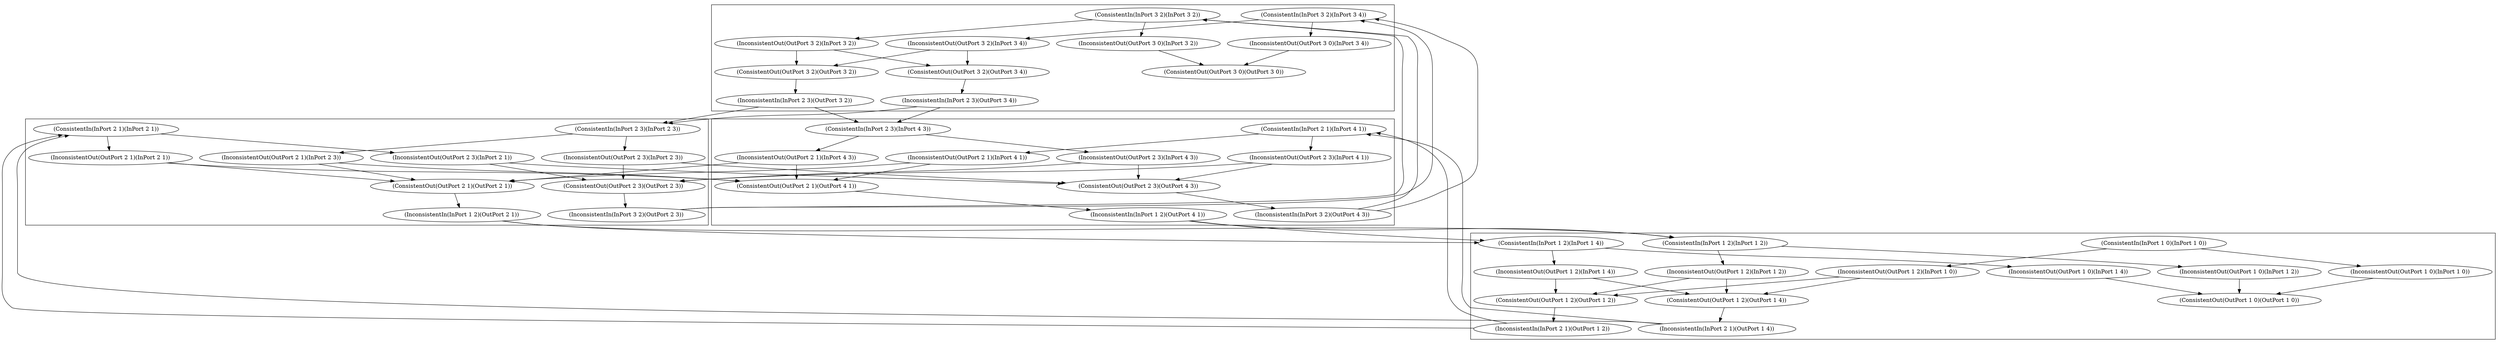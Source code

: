 digraph G {
  "(ConsistentIn(InPort 1 0)(InPort 1 0))";
  "(ConsistentIn(InPort 1 2)(InPort 1 2))";
  "(ConsistentIn(InPort 1 2)(InPort 1 4))";
  "(ConsistentIn(InPort 2 1)(InPort 2 1))";
  "(ConsistentIn(InPort 2 1)(InPort 4 1))";
  "(ConsistentIn(InPort 2 3)(InPort 2 3))";
  "(ConsistentIn(InPort 2 3)(InPort 4 3))";
  "(ConsistentIn(InPort 3 2)(InPort 3 2))";
  "(ConsistentIn(InPort 3 2)(InPort 3 4))";
  "(InconsistentOut(OutPort 1 0)(InPort 1 0))";
  "(InconsistentOut(OutPort 1 0)(InPort 1 2))";
  "(InconsistentOut(OutPort 1 0)(InPort 1 4))";
  "(InconsistentOut(OutPort 1 2)(InPort 1 0))";
  "(InconsistentOut(OutPort 1 2)(InPort 1 2))";
  "(InconsistentOut(OutPort 1 2)(InPort 1 4))";
  "(InconsistentOut(OutPort 2 1)(InPort 2 1))";
  "(InconsistentOut(OutPort 2 1)(InPort 2 3))";
  "(InconsistentOut(OutPort 2 1)(InPort 4 1))";
  "(InconsistentOut(OutPort 2 1)(InPort 4 3))";
  "(InconsistentOut(OutPort 2 3)(InPort 2 1))";
  "(InconsistentOut(OutPort 2 3)(InPort 2 3))";
  "(InconsistentOut(OutPort 2 3)(InPort 4 1))";
  "(InconsistentOut(OutPort 2 3)(InPort 4 3))";
  "(InconsistentOut(OutPort 3 0)(InPort 3 2))";
  "(InconsistentOut(OutPort 3 0)(InPort 3 4))";
  "(InconsistentOut(OutPort 3 2)(InPort 3 2))";
  "(InconsistentOut(OutPort 3 2)(InPort 3 4))";
  "(ConsistentOut(OutPort 1 0)(OutPort 1 0))";
  "(ConsistentOut(OutPort 1 2)(OutPort 1 2))";
  "(ConsistentOut(OutPort 1 2)(OutPort 1 4))";
  "(ConsistentOut(OutPort 2 1)(OutPort 2 1))";
  "(ConsistentOut(OutPort 2 1)(OutPort 4 1))";
  "(ConsistentOut(OutPort 2 3)(OutPort 2 3))";
  "(ConsistentOut(OutPort 2 3)(OutPort 4 3))";
  "(ConsistentOut(OutPort 3 0)(OutPort 3 0))";
  "(ConsistentOut(OutPort 3 2)(OutPort 3 2))";
  "(ConsistentOut(OutPort 3 2)(OutPort 3 4))";
  "(InconsistentIn(InPort 1 2)(OutPort 2 1))";
  "(InconsistentIn(InPort 1 2)(OutPort 4 1))";
  "(InconsistentIn(InPort 2 1)(OutPort 1 2))";
  "(InconsistentIn(InPort 2 1)(OutPort 1 4))";
  "(InconsistentIn(InPort 2 3)(OutPort 3 2))";
  "(InconsistentIn(InPort 2 3)(OutPort 3 4))";
  "(InconsistentIn(InPort 3 2)(OutPort 2 3))";
  "(InconsistentIn(InPort 3 2)(OutPort 4 3))";
  
  subgraph cluster_1 { "(InconsistentIn(InPort 2 1)(OutPort 1 4))";"(InconsistentIn(InPort 2 1)(OutPort 1 2))";"(ConsistentOut(OutPort 1 2)(OutPort 1 4))";"(ConsistentOut(OutPort 1 2)(OutPort 1 2))";"(ConsistentOut(OutPort 1 0)(OutPort 1 0))";"(InconsistentOut(OutPort 1 2)(InPort 1 4))";"(InconsistentOut(OutPort 1 2)(InPort 1 2))";"(InconsistentOut(OutPort 1 2)(InPort 1 0))";"(InconsistentOut(OutPort 1 0)(InPort 1 4))";"(InconsistentOut(OutPort 1 0)(InPort 1 2))";"(InconsistentOut(OutPort 1 0)(InPort 1 0))";"(ConsistentIn(InPort 1 2)(InPort 1 4))";"(ConsistentIn(InPort 1 2)(InPort 1 2))";"(ConsistentIn(InPort 1 0)(InPort 1 0))";
     };
  subgraph cluster_2 { "(InconsistentIn(InPort 3 2)(OutPort 2 3))";"(InconsistentIn(InPort 1 2)(OutPort 2 1))";"(ConsistentOut(OutPort 2 3)(OutPort 2 3))";"(ConsistentOut(OutPort 2 1)(OutPort 2 1))";"(InconsistentOut(OutPort 2 3)(InPort 2 3))";"(InconsistentOut(OutPort 2 3)(InPort 2 1))";"(InconsistentOut(OutPort 2 1)(InPort 2 3))";"(InconsistentOut(OutPort 2 1)(InPort 2 1))";"(ConsistentIn(InPort 2 3)(InPort 2 3))";"(ConsistentIn(InPort 2 1)(InPort 2 1))";
     };
  subgraph cluster_3 { "(InconsistentIn(InPort 2 3)(OutPort 3 4))";"(InconsistentIn(InPort 2 3)(OutPort 3 2))";"(ConsistentOut(OutPort 3 2)(OutPort 3 4))";"(ConsistentOut(OutPort 3 2)(OutPort 3 2))";"(ConsistentOut(OutPort 3 0)(OutPort 3 0))";"(InconsistentOut(OutPort 3 2)(InPort 3 4))";"(InconsistentOut(OutPort 3 2)(InPort 3 2))";"(InconsistentOut(OutPort 3 0)(InPort 3 4))";"(InconsistentOut(OutPort 3 0)(InPort 3 2))";"(ConsistentIn(InPort 3 2)(InPort 3 4))";"(ConsistentIn(InPort 3 2)(InPort 3 2))";
     };
  subgraph cluster_4 { "(InconsistentIn(InPort 3 2)(OutPort 4 3))";"(InconsistentIn(InPort 1 2)(OutPort 4 1))";"(ConsistentOut(OutPort 2 3)(OutPort 4 3))";"(ConsistentOut(OutPort 2 1)(OutPort 4 1))";"(InconsistentOut(OutPort 2 3)(InPort 4 3))";"(InconsistentOut(OutPort 2 3)(InPort 4 1))";"(InconsistentOut(OutPort 2 1)(InPort 4 3))";"(InconsistentOut(OutPort 2 1)(InPort 4 1))";"(ConsistentIn(InPort 2 3)(InPort 4 3))";"(ConsistentIn(InPort 2 1)(InPort 4 1))";
     };
  
  "(ConsistentIn(InPort 1 0)(InPort 1 0))" -> "(InconsistentOut(OutPort 1 0)(InPort 1 0))";
  "(ConsistentIn(InPort 1 0)(InPort 1 0))" -> "(InconsistentOut(OutPort 1 2)(InPort 1 0))";
  "(ConsistentIn(InPort 1 2)(InPort 1 2))" -> "(InconsistentOut(OutPort 1 0)(InPort 1 2))";
  "(ConsistentIn(InPort 1 2)(InPort 1 2))" -> "(InconsistentOut(OutPort 1 2)(InPort 1 2))";
  "(ConsistentIn(InPort 1 2)(InPort 1 4))" -> "(InconsistentOut(OutPort 1 0)(InPort 1 4))";
  "(ConsistentIn(InPort 1 2)(InPort 1 4))" -> "(InconsistentOut(OutPort 1 2)(InPort 1 4))";
  "(ConsistentIn(InPort 2 1)(InPort 2 1))" -> "(InconsistentOut(OutPort 2 1)(InPort 2 1))";
  "(ConsistentIn(InPort 2 1)(InPort 2 1))" -> "(InconsistentOut(OutPort 2 3)(InPort 2 1))";
  "(ConsistentIn(InPort 2 1)(InPort 4 1))" -> "(InconsistentOut(OutPort 2 1)(InPort 4 1))";
  "(ConsistentIn(InPort 2 1)(InPort 4 1))" -> "(InconsistentOut(OutPort 2 3)(InPort 4 1))";
  "(ConsistentIn(InPort 2 3)(InPort 2 3))" -> "(InconsistentOut(OutPort 2 1)(InPort 2 3))";
  "(ConsistentIn(InPort 2 3)(InPort 2 3))" -> "(InconsistentOut(OutPort 2 3)(InPort 2 3))";
  "(ConsistentIn(InPort 2 3)(InPort 4 3))" -> "(InconsistentOut(OutPort 2 1)(InPort 4 3))";
  "(ConsistentIn(InPort 2 3)(InPort 4 3))" -> "(InconsistentOut(OutPort 2 3)(InPort 4 3))";
  "(ConsistentIn(InPort 3 2)(InPort 3 2))" -> "(InconsistentOut(OutPort 3 0)(InPort 3 2))";
  "(ConsistentIn(InPort 3 2)(InPort 3 2))" -> "(InconsistentOut(OutPort 3 2)(InPort 3 2))";
  "(ConsistentIn(InPort 3 2)(InPort 3 4))" -> "(InconsistentOut(OutPort 3 0)(InPort 3 4))";
  "(ConsistentIn(InPort 3 2)(InPort 3 4))" -> "(InconsistentOut(OutPort 3 2)(InPort 3 4))";
  "(InconsistentOut(OutPort 1 0)(InPort 1 0))" -> "(ConsistentOut(OutPort 1 0)(OutPort 1 0))";
  "(InconsistentOut(OutPort 1 0)(InPort 1 2))" -> "(ConsistentOut(OutPort 1 0)(OutPort 1 0))";
  "(InconsistentOut(OutPort 1 0)(InPort 1 4))" -> "(ConsistentOut(OutPort 1 0)(OutPort 1 0))";
  "(InconsistentOut(OutPort 1 2)(InPort 1 0))" -> "(ConsistentOut(OutPort 1 2)(OutPort 1 2))";
  "(InconsistentOut(OutPort 1 2)(InPort 1 0))" -> "(ConsistentOut(OutPort 1 2)(OutPort 1 4))";
  "(InconsistentOut(OutPort 1 2)(InPort 1 2))" -> "(ConsistentOut(OutPort 1 2)(OutPort 1 2))";
  "(InconsistentOut(OutPort 1 2)(InPort 1 2))" -> "(ConsistentOut(OutPort 1 2)(OutPort 1 4))";
  "(InconsistentOut(OutPort 1 2)(InPort 1 4))" -> "(ConsistentOut(OutPort 1 2)(OutPort 1 2))";
  "(InconsistentOut(OutPort 1 2)(InPort 1 4))" -> "(ConsistentOut(OutPort 1 2)(OutPort 1 4))";
  "(InconsistentOut(OutPort 2 1)(InPort 2 1))" -> "(ConsistentOut(OutPort 2 1)(OutPort 2 1))";
  "(InconsistentOut(OutPort 2 1)(InPort 2 1))" -> "(ConsistentOut(OutPort 2 1)(OutPort 4 1))";
  "(InconsistentOut(OutPort 2 1)(InPort 2 3))" -> "(ConsistentOut(OutPort 2 1)(OutPort 2 1))";
  "(InconsistentOut(OutPort 2 1)(InPort 2 3))" -> "(ConsistentOut(OutPort 2 1)(OutPort 4 1))";
  "(InconsistentOut(OutPort 2 1)(InPort 4 1))" -> "(ConsistentOut(OutPort 2 1)(OutPort 2 1))";
  "(InconsistentOut(OutPort 2 1)(InPort 4 1))" -> "(ConsistentOut(OutPort 2 1)(OutPort 4 1))";
  "(InconsistentOut(OutPort 2 1)(InPort 4 3))" -> "(ConsistentOut(OutPort 2 1)(OutPort 2 1))";
  "(InconsistentOut(OutPort 2 1)(InPort 4 3))" -> "(ConsistentOut(OutPort 2 1)(OutPort 4 1))";
  "(InconsistentOut(OutPort 2 3)(InPort 2 1))" -> "(ConsistentOut(OutPort 2 3)(OutPort 2 3))";
  "(InconsistentOut(OutPort 2 3)(InPort 2 1))" -> "(ConsistentOut(OutPort 2 3)(OutPort 4 3))";
  "(InconsistentOut(OutPort 2 3)(InPort 2 3))" -> "(ConsistentOut(OutPort 2 3)(OutPort 2 3))";
  "(InconsistentOut(OutPort 2 3)(InPort 2 3))" -> "(ConsistentOut(OutPort 2 3)(OutPort 4 3))";
  "(InconsistentOut(OutPort 2 3)(InPort 4 1))" -> "(ConsistentOut(OutPort 2 3)(OutPort 2 3))";
  "(InconsistentOut(OutPort 2 3)(InPort 4 1))" -> "(ConsistentOut(OutPort 2 3)(OutPort 4 3))";
  "(InconsistentOut(OutPort 2 3)(InPort 4 3))" -> "(ConsistentOut(OutPort 2 3)(OutPort 2 3))";
  "(InconsistentOut(OutPort 2 3)(InPort 4 3))" -> "(ConsistentOut(OutPort 2 3)(OutPort 4 3))";
  "(InconsistentOut(OutPort 3 0)(InPort 3 2))" -> "(ConsistentOut(OutPort 3 0)(OutPort 3 0))";
  "(InconsistentOut(OutPort 3 0)(InPort 3 4))" -> "(ConsistentOut(OutPort 3 0)(OutPort 3 0))";
  "(InconsistentOut(OutPort 3 2)(InPort 3 2))" -> "(ConsistentOut(OutPort 3 2)(OutPort 3 2))";
  "(InconsistentOut(OutPort 3 2)(InPort 3 2))" -> "(ConsistentOut(OutPort 3 2)(OutPort 3 4))";
  "(InconsistentOut(OutPort 3 2)(InPort 3 4))" -> "(ConsistentOut(OutPort 3 2)(OutPort 3 2))";
  "(InconsistentOut(OutPort 3 2)(InPort 3 4))" -> "(ConsistentOut(OutPort 3 2)(OutPort 3 4))";
  "(ConsistentOut(OutPort 1 2)(OutPort 1 2))" -> "(InconsistentIn(InPort 2 1)(OutPort 1 2))";
  "(ConsistentOut(OutPort 1 2)(OutPort 1 4))" -> "(InconsistentIn(InPort 2 1)(OutPort 1 4))";
  "(ConsistentOut(OutPort 2 1)(OutPort 2 1))" -> "(InconsistentIn(InPort 1 2)(OutPort 2 1))";
  "(ConsistentOut(OutPort 2 1)(OutPort 4 1))" -> "(InconsistentIn(InPort 1 2)(OutPort 4 1))";
  "(ConsistentOut(OutPort 2 3)(OutPort 2 3))" -> "(InconsistentIn(InPort 3 2)(OutPort 2 3))";
  "(ConsistentOut(OutPort 2 3)(OutPort 4 3))" -> "(InconsistentIn(InPort 3 2)(OutPort 4 3))";
  "(ConsistentOut(OutPort 3 2)(OutPort 3 2))" -> "(InconsistentIn(InPort 2 3)(OutPort 3 2))";
  "(ConsistentOut(OutPort 3 2)(OutPort 3 4))" -> "(InconsistentIn(InPort 2 3)(OutPort 3 4))";
  "(InconsistentIn(InPort 1 2)(OutPort 2 1))" -> "(ConsistentIn(InPort 1 2)(InPort 1 2))";
  "(InconsistentIn(InPort 1 2)(OutPort 2 1))" -> "(ConsistentIn(InPort 1 2)(InPort 1 4))";
  "(InconsistentIn(InPort 1 2)(OutPort 4 1))" -> "(ConsistentIn(InPort 1 2)(InPort 1 2))";
  "(InconsistentIn(InPort 1 2)(OutPort 4 1))" -> "(ConsistentIn(InPort 1 2)(InPort 1 4))";
  "(InconsistentIn(InPort 2 1)(OutPort 1 2))" -> "(ConsistentIn(InPort 2 1)(InPort 2 1))";
  "(InconsistentIn(InPort 2 1)(OutPort 1 2))" -> "(ConsistentIn(InPort 2 1)(InPort 4 1))";
  "(InconsistentIn(InPort 2 1)(OutPort 1 4))" -> "(ConsistentIn(InPort 2 1)(InPort 2 1))";
  "(InconsistentIn(InPort 2 1)(OutPort 1 4))" -> "(ConsistentIn(InPort 2 1)(InPort 4 1))";
  "(InconsistentIn(InPort 2 3)(OutPort 3 2))" -> "(ConsistentIn(InPort 2 3)(InPort 2 3))";
  "(InconsistentIn(InPort 2 3)(OutPort 3 2))" -> "(ConsistentIn(InPort 2 3)(InPort 4 3))";
  "(InconsistentIn(InPort 2 3)(OutPort 3 4))" -> "(ConsistentIn(InPort 2 3)(InPort 2 3))";
  "(InconsistentIn(InPort 2 3)(OutPort 3 4))" -> "(ConsistentIn(InPort 2 3)(InPort 4 3))";
  "(InconsistentIn(InPort 3 2)(OutPort 2 3))" -> "(ConsistentIn(InPort 3 2)(InPort 3 2))";
  "(InconsistentIn(InPort 3 2)(OutPort 2 3))" -> "(ConsistentIn(InPort 3 2)(InPort 3 4))";
  "(InconsistentIn(InPort 3 2)(OutPort 4 3))" -> "(ConsistentIn(InPort 3 2)(InPort 3 2))";
  "(InconsistentIn(InPort 3 2)(OutPort 4 3))" -> "(ConsistentIn(InPort 3 2)(InPort 3 4))";
  
  }